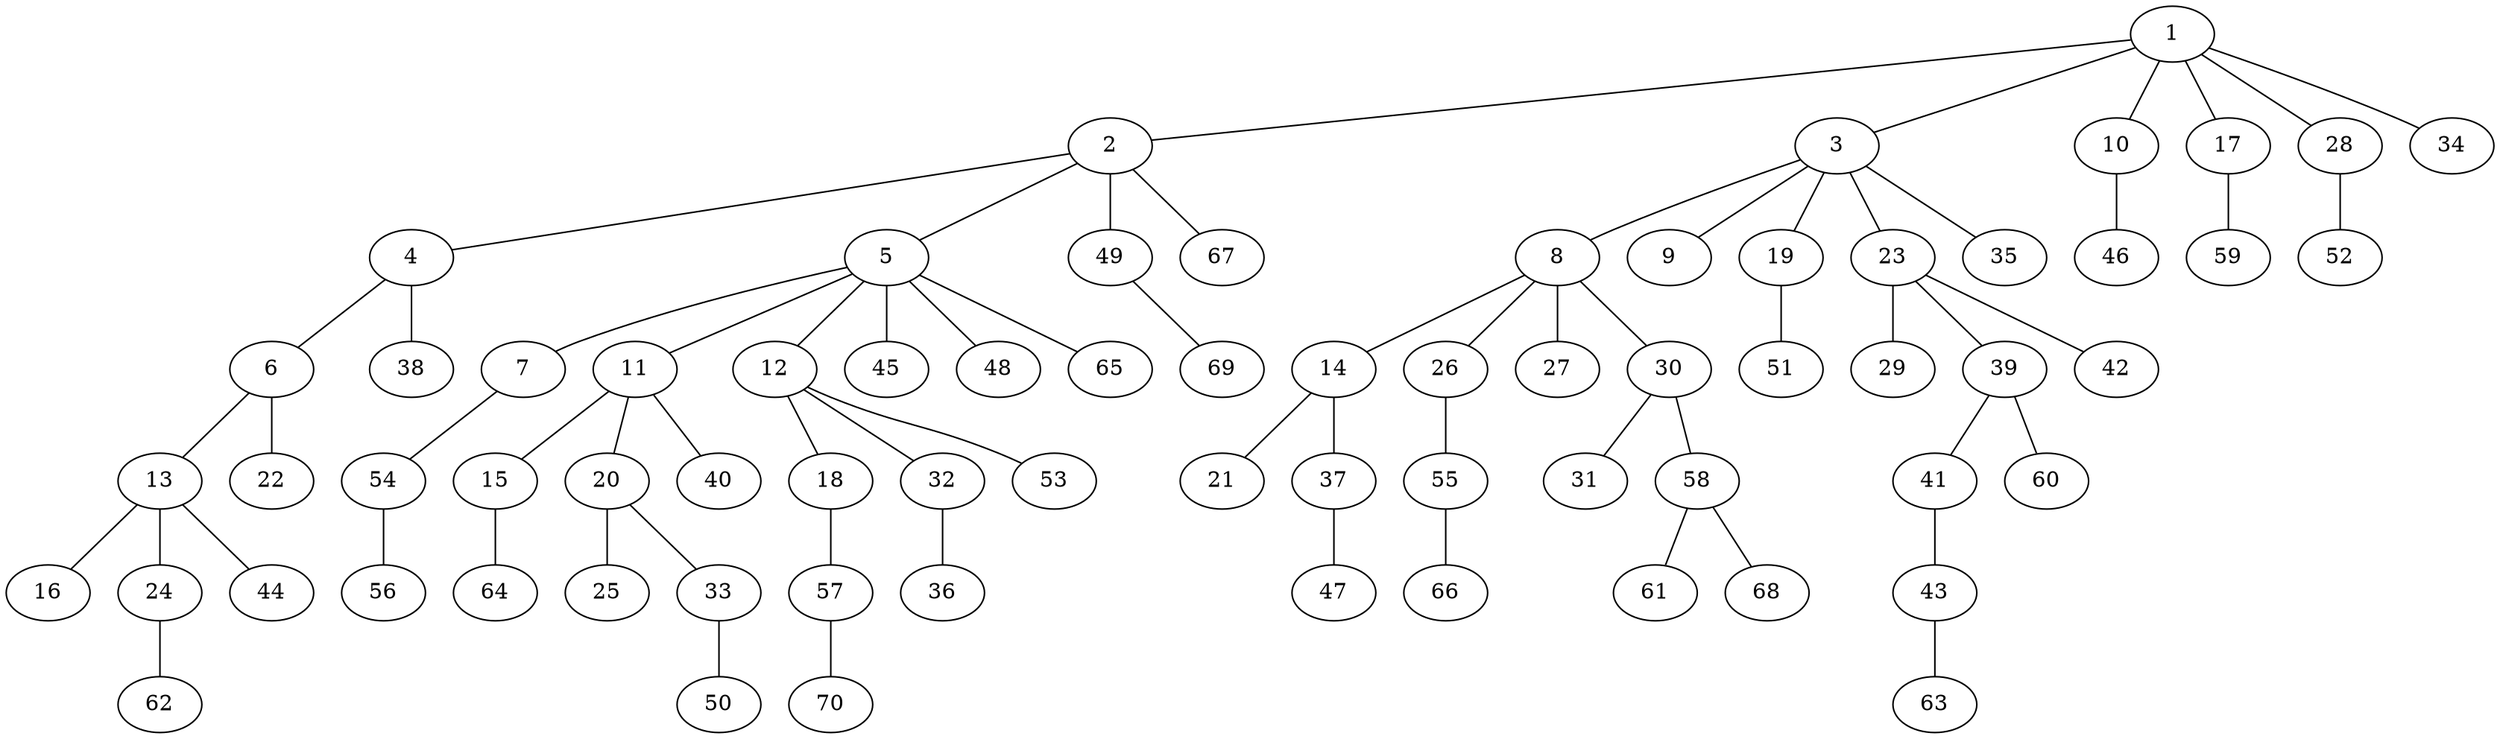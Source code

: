 graph graphname {1--2
1--3
1--10
1--17
1--28
1--34
2--4
2--5
2--49
2--67
3--8
3--9
3--19
3--23
3--35
4--6
4--38
5--7
5--11
5--12
5--45
5--48
5--65
6--13
6--22
7--54
8--14
8--26
8--27
8--30
10--46
11--15
11--20
11--40
12--18
12--32
12--53
13--16
13--24
13--44
14--21
14--37
15--64
17--59
18--57
19--51
20--25
20--33
23--29
23--39
23--42
24--62
26--55
28--52
30--31
30--58
32--36
33--50
37--47
39--41
39--60
41--43
43--63
49--69
54--56
55--66
57--70
58--61
58--68
}
